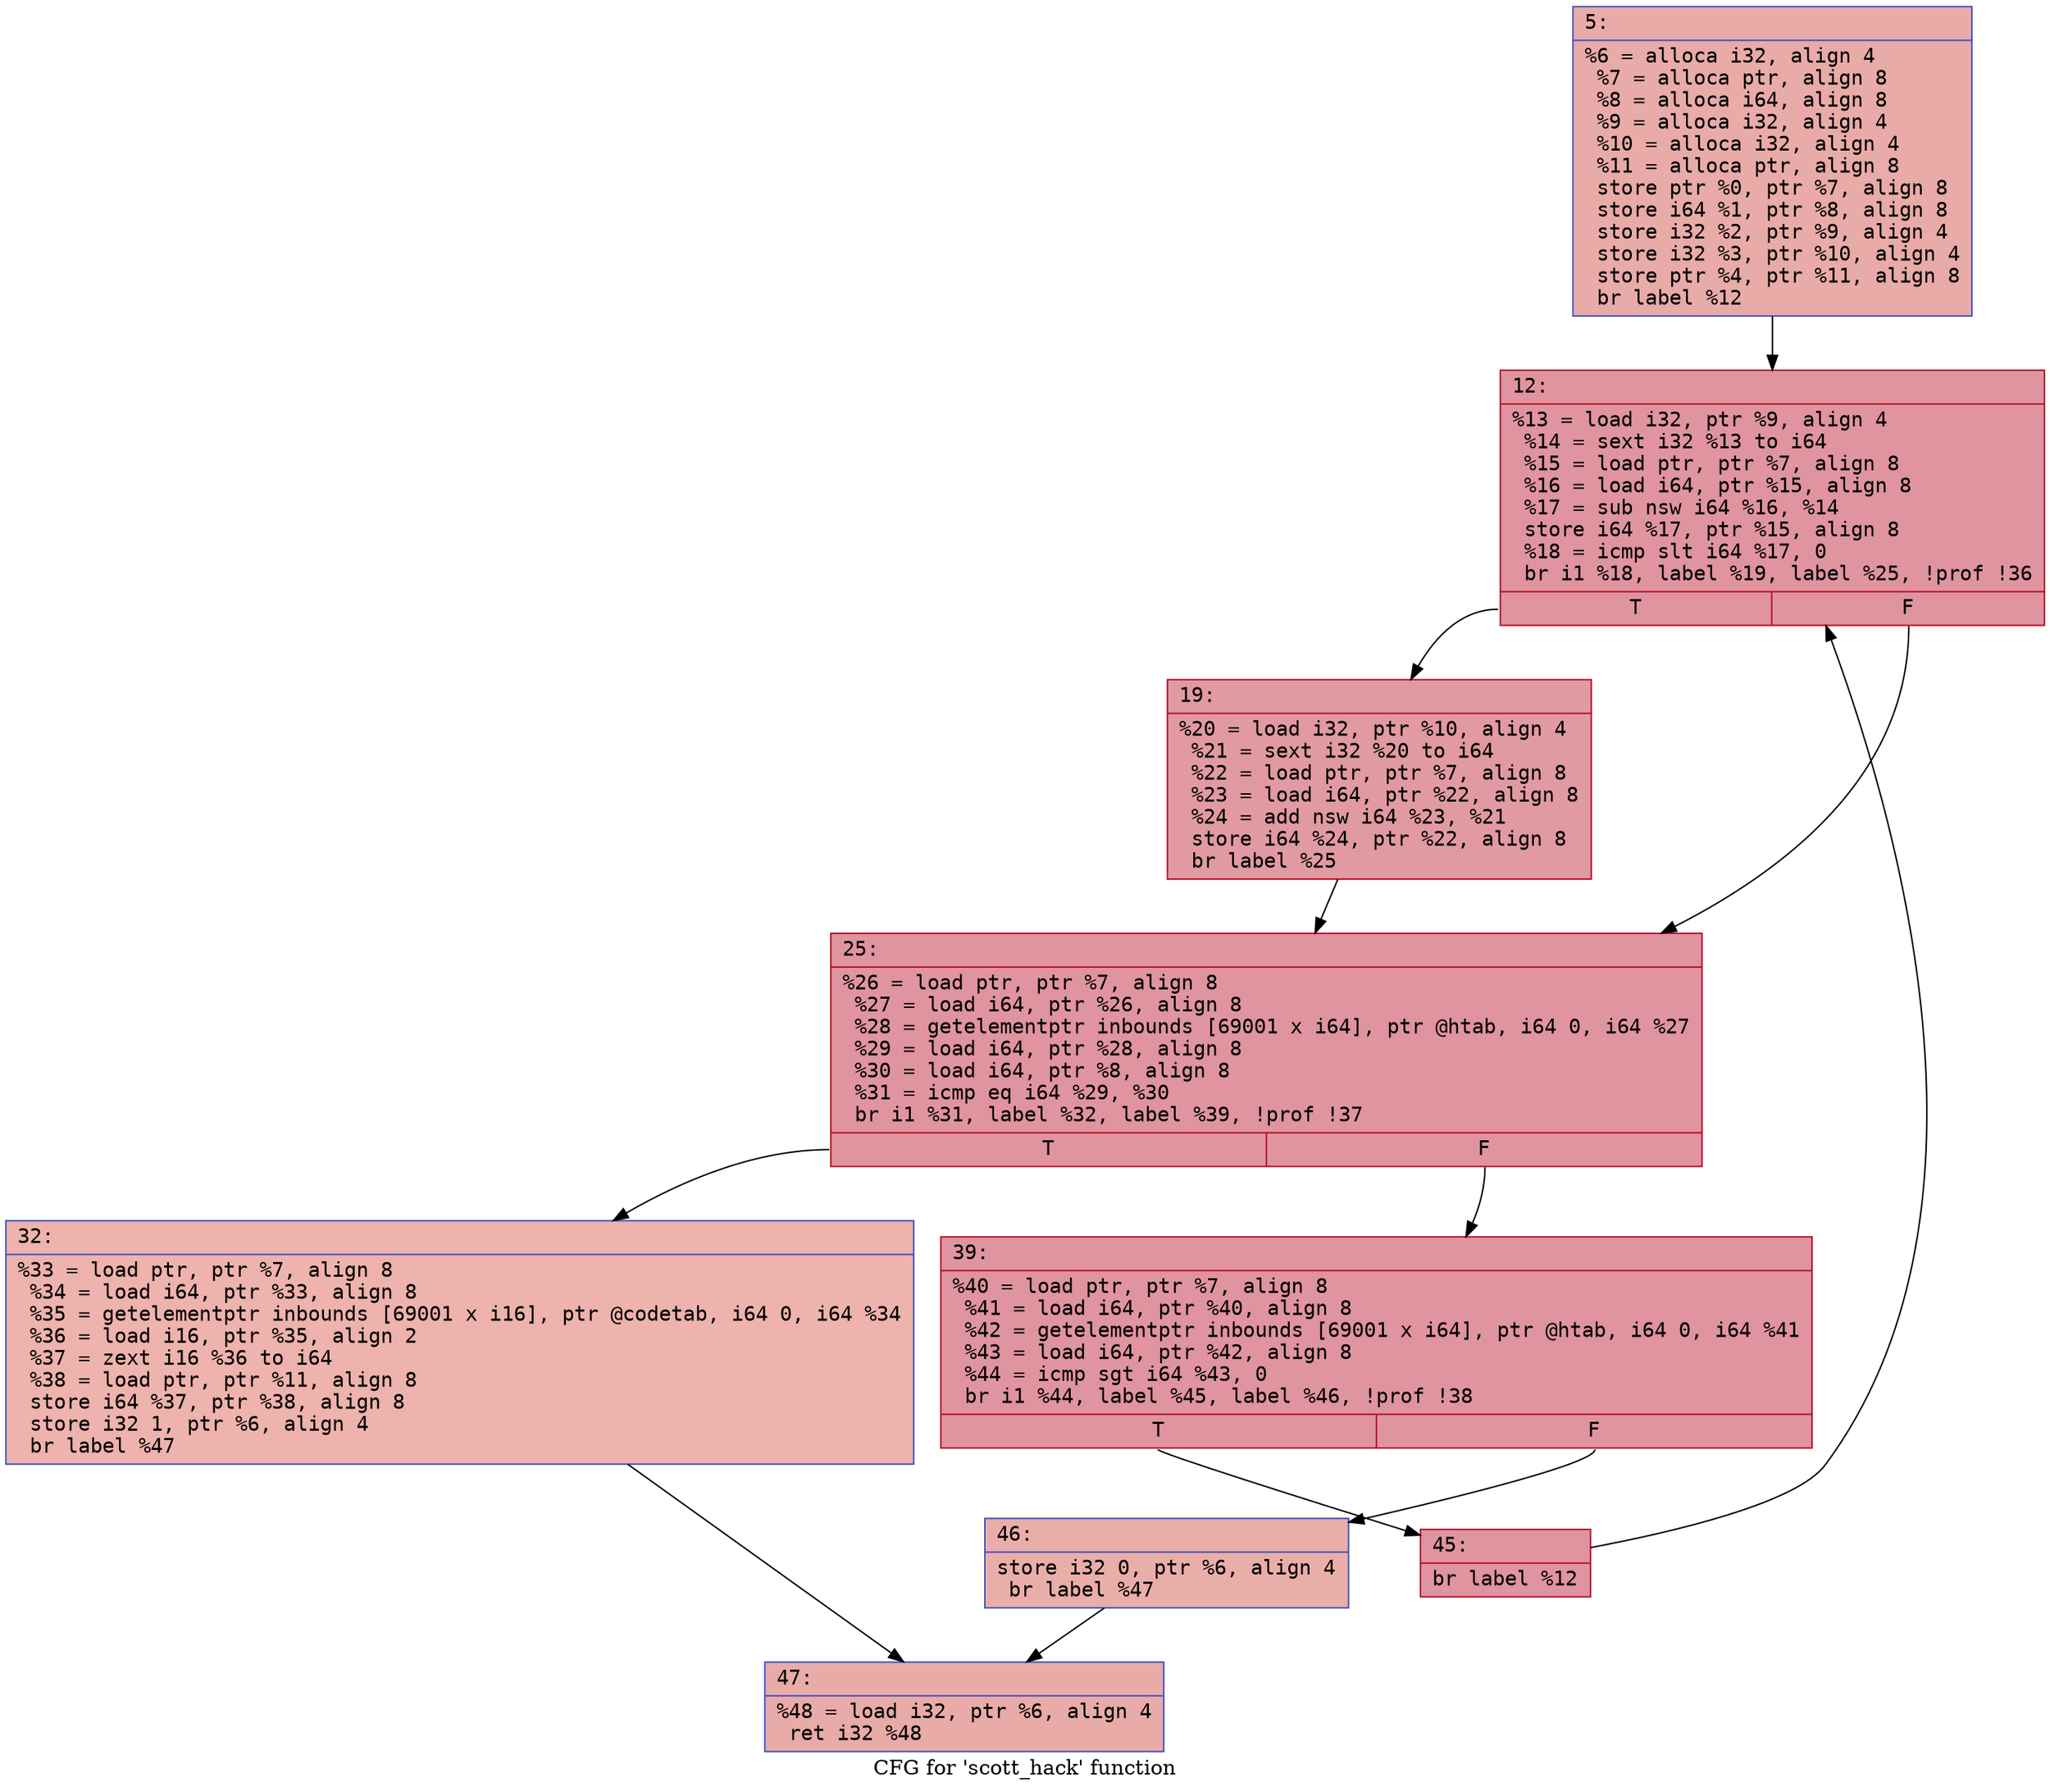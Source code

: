 digraph "CFG for 'scott_hack' function" {
	label="CFG for 'scott_hack' function";

	Node0x564b1173d1a0 [shape=record,color="#3d50c3ff", style=filled, fillcolor="#cc403a70" fontname="Courier",label="{5:\l|  %6 = alloca i32, align 4\l  %7 = alloca ptr, align 8\l  %8 = alloca i64, align 8\l  %9 = alloca i32, align 4\l  %10 = alloca i32, align 4\l  %11 = alloca ptr, align 8\l  store ptr %0, ptr %7, align 8\l  store i64 %1, ptr %8, align 8\l  store i32 %2, ptr %9, align 4\l  store i32 %3, ptr %10, align 4\l  store ptr %4, ptr %11, align 8\l  br label %12\l}"];
	Node0x564b1173d1a0 -> Node0x564b1173d1f0[tooltip="5 -> 12\nProbability 100.00%" ];
	Node0x564b1173d1f0 [shape=record,color="#b70d28ff", style=filled, fillcolor="#b70d2870" fontname="Courier",label="{12:\l|  %13 = load i32, ptr %9, align 4\l  %14 = sext i32 %13 to i64\l  %15 = load ptr, ptr %7, align 8\l  %16 = load i64, ptr %15, align 8\l  %17 = sub nsw i64 %16, %14\l  store i64 %17, ptr %15, align 8\l  %18 = icmp slt i64 %17, 0\l  br i1 %18, label %19, label %25, !prof !36\l|{<s0>T|<s1>F}}"];
	Node0x564b1173d1f0:s0 -> Node0x564b1173d240[tooltip="12 -> 19\nProbability 64.47%" ];
	Node0x564b1173d1f0:s1 -> Node0x564b1173d290[tooltip="12 -> 25\nProbability 35.53%" ];
	Node0x564b1173d240 [shape=record,color="#b70d28ff", style=filled, fillcolor="#bb1b2c70" fontname="Courier",label="{19:\l|  %20 = load i32, ptr %10, align 4\l  %21 = sext i32 %20 to i64\l  %22 = load ptr, ptr %7, align 8\l  %23 = load i64, ptr %22, align 8\l  %24 = add nsw i64 %23, %21\l  store i64 %24, ptr %22, align 8\l  br label %25\l}"];
	Node0x564b1173d240 -> Node0x564b1173d290[tooltip="19 -> 25\nProbability 100.00%" ];
	Node0x564b1173d290 [shape=record,color="#b70d28ff", style=filled, fillcolor="#b70d2870" fontname="Courier",label="{25:\l|  %26 = load ptr, ptr %7, align 8\l  %27 = load i64, ptr %26, align 8\l  %28 = getelementptr inbounds [69001 x i64], ptr @htab, i64 0, i64 %27\l  %29 = load i64, ptr %28, align 8\l  %30 = load i64, ptr %8, align 8\l  %31 = icmp eq i64 %29, %30\l  br i1 %31, label %32, label %39, !prof !37\l|{<s0>T|<s1>F}}"];
	Node0x564b1173d290:s0 -> Node0x564b1173d2e0[tooltip="25 -> 32\nProbability 2.90%" ];
	Node0x564b1173d290:s1 -> Node0x564b1173d330[tooltip="25 -> 39\nProbability 97.10%" ];
	Node0x564b1173d2e0 [shape=record,color="#3d50c3ff", style=filled, fillcolor="#d6524470" fontname="Courier",label="{32:\l|  %33 = load ptr, ptr %7, align 8\l  %34 = load i64, ptr %33, align 8\l  %35 = getelementptr inbounds [69001 x i16], ptr @codetab, i64 0, i64 %34\l  %36 = load i16, ptr %35, align 2\l  %37 = zext i16 %36 to i64\l  %38 = load ptr, ptr %11, align 8\l  store i64 %37, ptr %38, align 8\l  store i32 1, ptr %6, align 4\l  br label %47\l}"];
	Node0x564b1173d2e0 -> Node0x564b1173d420[tooltip="32 -> 47\nProbability 100.00%" ];
	Node0x564b1173d330 [shape=record,color="#b70d28ff", style=filled, fillcolor="#b70d2870" fontname="Courier",label="{39:\l|  %40 = load ptr, ptr %7, align 8\l  %41 = load i64, ptr %40, align 8\l  %42 = getelementptr inbounds [69001 x i64], ptr @htab, i64 0, i64 %41\l  %43 = load i64, ptr %42, align 8\l  %44 = icmp sgt i64 %43, 0\l  br i1 %44, label %45, label %46, !prof !38\l|{<s0>T|<s1>F}}"];
	Node0x564b1173d330:s0 -> Node0x564b1173d380[tooltip="39 -> 45\nProbability 93.53%" ];
	Node0x564b1173d330:s1 -> Node0x564b1173d3d0[tooltip="39 -> 46\nProbability 6.47%" ];
	Node0x564b1173d380 [shape=record,color="#b70d28ff", style=filled, fillcolor="#b70d2870" fontname="Courier",label="{45:\l|  br label %12\l}"];
	Node0x564b1173d380 -> Node0x564b1173d1f0[tooltip="45 -> 12\nProbability 100.00%" ];
	Node0x564b1173d3d0 [shape=record,color="#3d50c3ff", style=filled, fillcolor="#d0473d70" fontname="Courier",label="{46:\l|  store i32 0, ptr %6, align 4\l  br label %47\l}"];
	Node0x564b1173d3d0 -> Node0x564b1173d420[tooltip="46 -> 47\nProbability 100.00%" ];
	Node0x564b1173d420 [shape=record,color="#3d50c3ff", style=filled, fillcolor="#cc403a70" fontname="Courier",label="{47:\l|  %48 = load i32, ptr %6, align 4\l  ret i32 %48\l}"];
}
